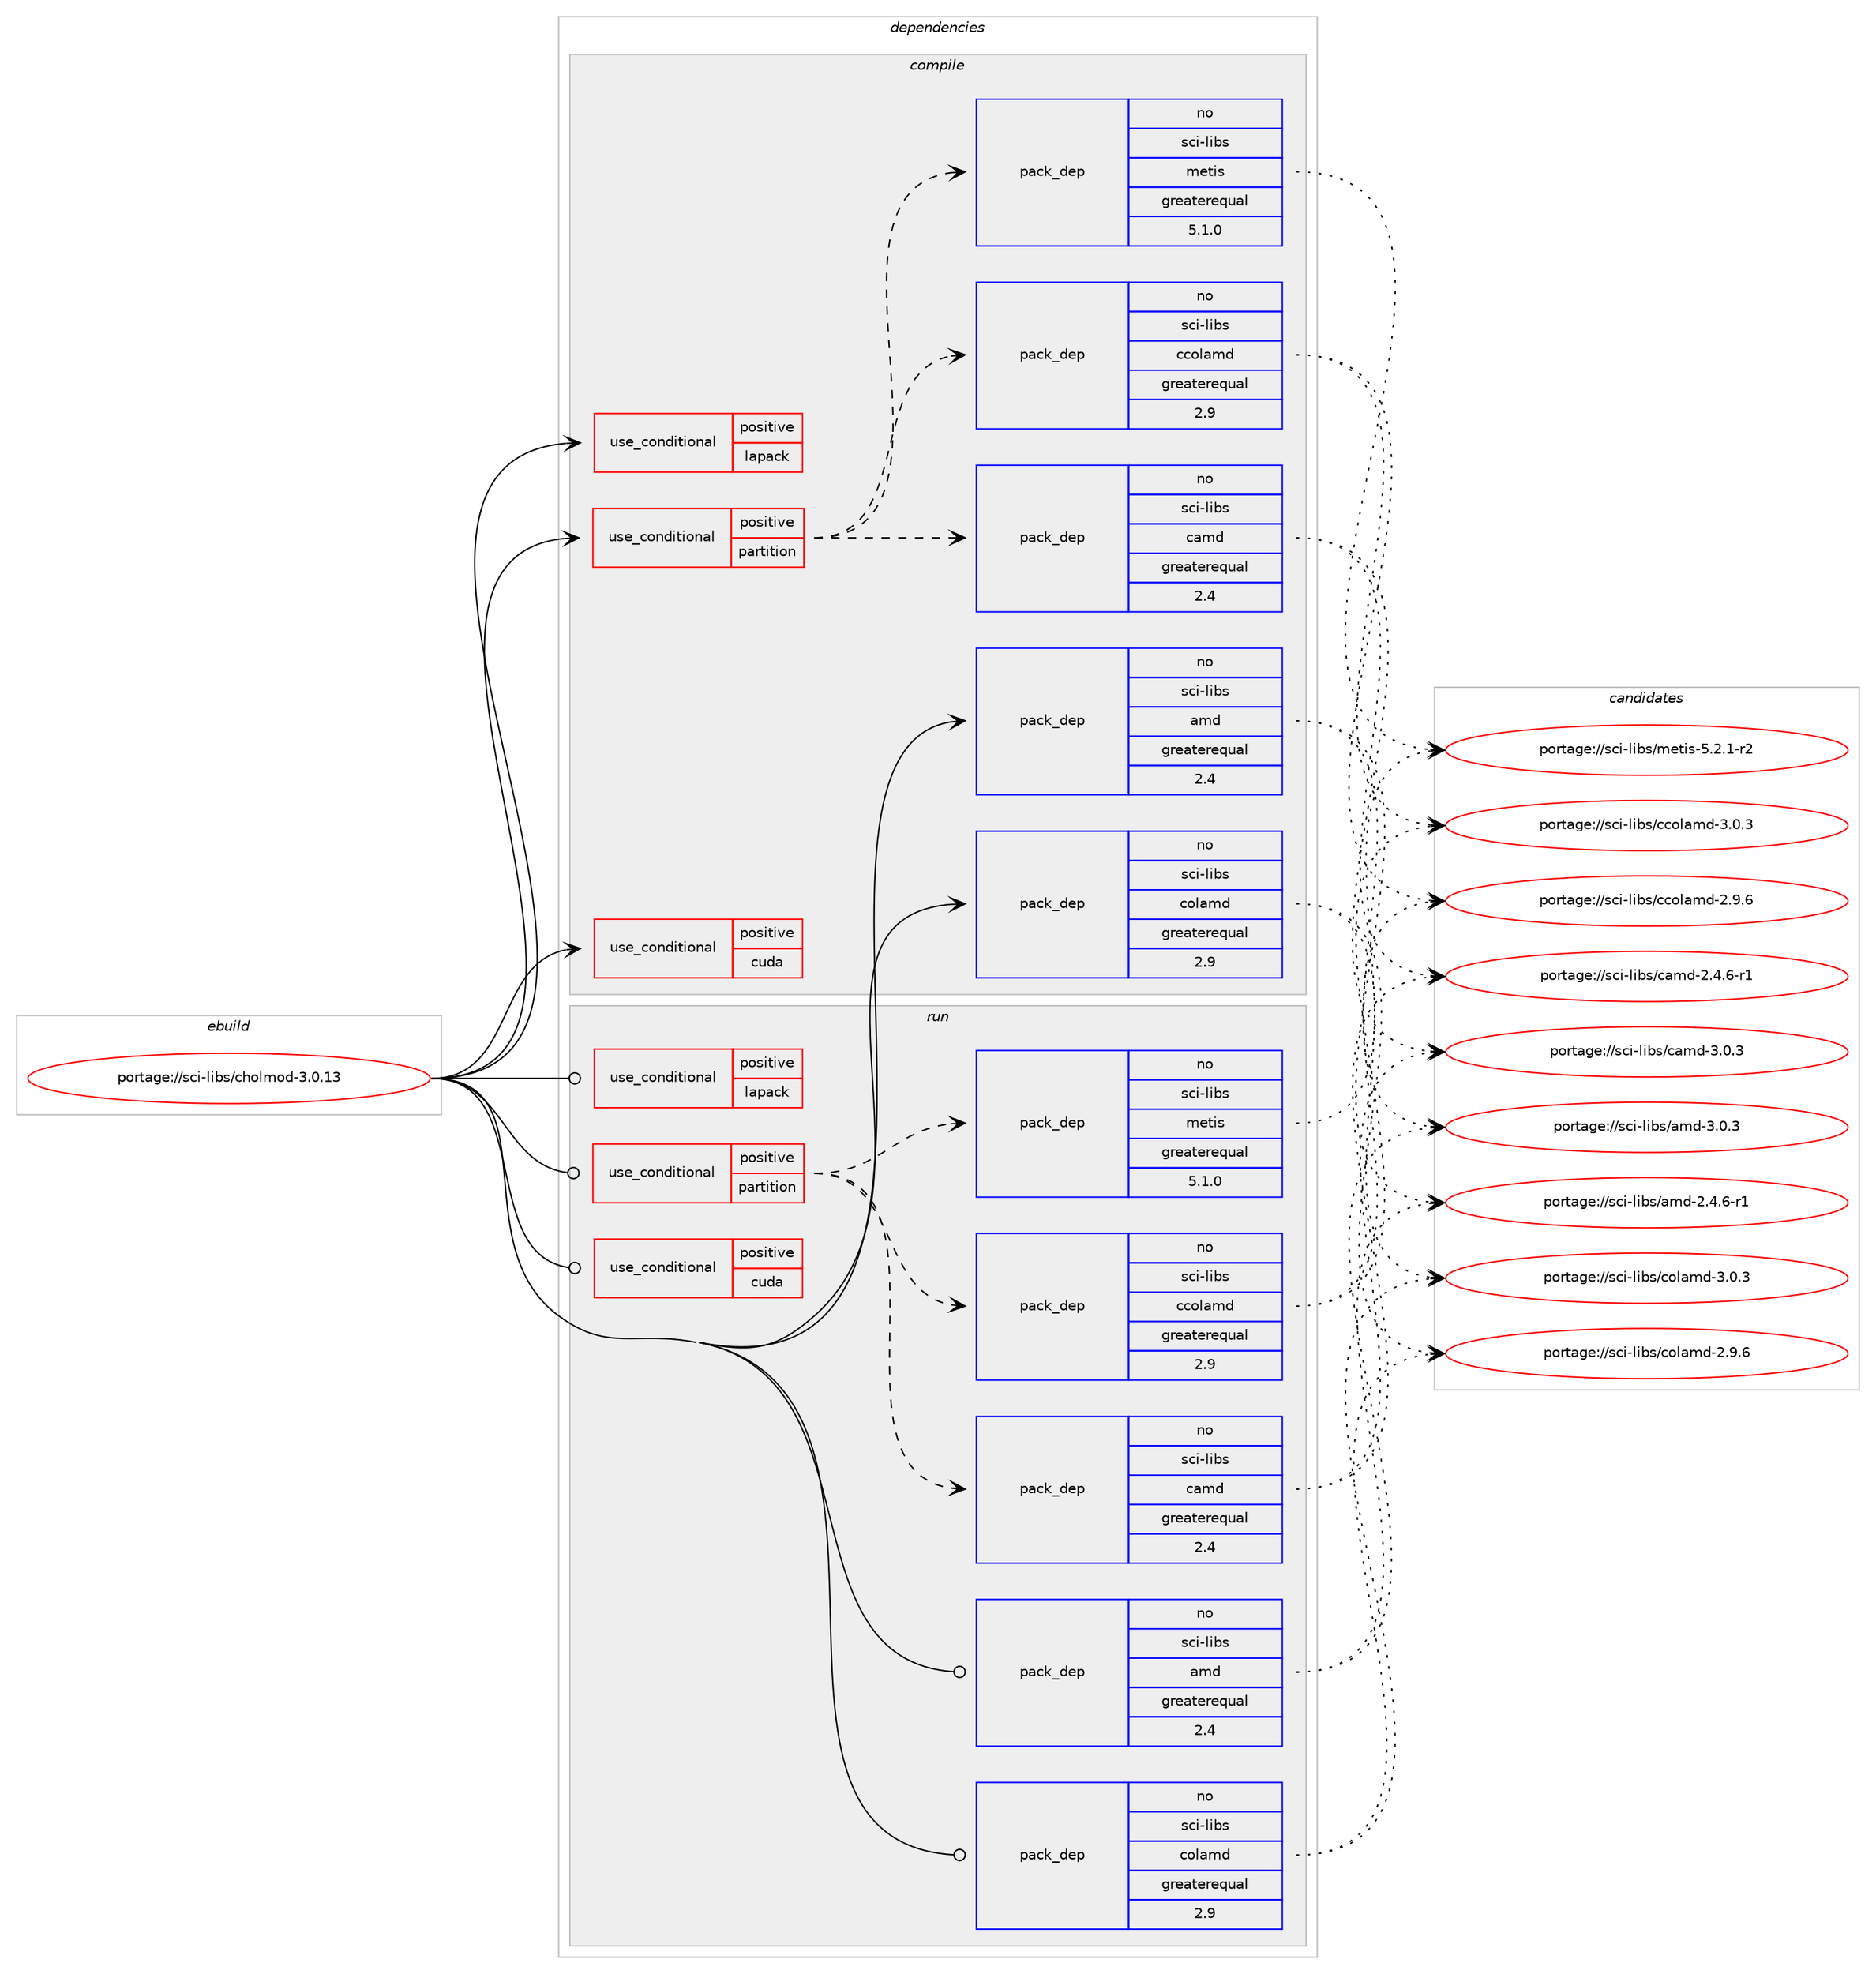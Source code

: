 digraph prolog {

# *************
# Graph options
# *************

newrank=true;
concentrate=true;
compound=true;
graph [rankdir=LR,fontname=Helvetica,fontsize=10,ranksep=1.5];#, ranksep=2.5, nodesep=0.2];
edge  [arrowhead=vee];
node  [fontname=Helvetica,fontsize=10];

# **********
# The ebuild
# **********

subgraph cluster_leftcol {
color=gray;
rank=same;
label=<<i>ebuild</i>>;
id [label="portage://sci-libs/cholmod-3.0.13", color=red, width=4, href="../sci-libs/cholmod-3.0.13.svg"];
}

# ****************
# The dependencies
# ****************

subgraph cluster_midcol {
color=gray;
label=<<i>dependencies</i>>;
subgraph cluster_compile {
fillcolor="#eeeeee";
style=filled;
label=<<i>compile</i>>;
subgraph cond103046 {
dependency200633 [label=<<TABLE BORDER="0" CELLBORDER="1" CELLSPACING="0" CELLPADDING="4"><TR><TD ROWSPAN="3" CELLPADDING="10">use_conditional</TD></TR><TR><TD>positive</TD></TR><TR><TD>cuda</TD></TR></TABLE>>, shape=none, color=red];
# *** BEGIN UNKNOWN DEPENDENCY TYPE (TODO) ***
# dependency200633 -> package_dependency(portage://sci-libs/cholmod-3.0.13,install,no,x11-drivers,nvidia-drivers,none,[,,],[],[])
# *** END UNKNOWN DEPENDENCY TYPE (TODO) ***

# *** BEGIN UNKNOWN DEPENDENCY TYPE (TODO) ***
# dependency200633 -> package_dependency(portage://sci-libs/cholmod-3.0.13,install,no,dev-util,nvidia-cuda-toolkit,none,[,,],[],[])
# *** END UNKNOWN DEPENDENCY TYPE (TODO) ***

}
id:e -> dependency200633:w [weight=20,style="solid",arrowhead="vee"];
subgraph cond103047 {
dependency200634 [label=<<TABLE BORDER="0" CELLBORDER="1" CELLSPACING="0" CELLPADDING="4"><TR><TD ROWSPAN="3" CELLPADDING="10">use_conditional</TD></TR><TR><TD>positive</TD></TR><TR><TD>lapack</TD></TR></TABLE>>, shape=none, color=red];
# *** BEGIN UNKNOWN DEPENDENCY TYPE (TODO) ***
# dependency200634 -> package_dependency(portage://sci-libs/cholmod-3.0.13,install,no,virtual,lapack,none,[,,],[],[])
# *** END UNKNOWN DEPENDENCY TYPE (TODO) ***

}
id:e -> dependency200634:w [weight=20,style="solid",arrowhead="vee"];
subgraph cond103048 {
dependency200635 [label=<<TABLE BORDER="0" CELLBORDER="1" CELLSPACING="0" CELLPADDING="4"><TR><TD ROWSPAN="3" CELLPADDING="10">use_conditional</TD></TR><TR><TD>positive</TD></TR><TR><TD>partition</TD></TR></TABLE>>, shape=none, color=red];
subgraph pack94808 {
dependency200636 [label=<<TABLE BORDER="0" CELLBORDER="1" CELLSPACING="0" CELLPADDING="4" WIDTH="220"><TR><TD ROWSPAN="6" CELLPADDING="30">pack_dep</TD></TR><TR><TD WIDTH="110">no</TD></TR><TR><TD>sci-libs</TD></TR><TR><TD>camd</TD></TR><TR><TD>greaterequal</TD></TR><TR><TD>2.4</TD></TR></TABLE>>, shape=none, color=blue];
}
dependency200635:e -> dependency200636:w [weight=20,style="dashed",arrowhead="vee"];
subgraph pack94809 {
dependency200637 [label=<<TABLE BORDER="0" CELLBORDER="1" CELLSPACING="0" CELLPADDING="4" WIDTH="220"><TR><TD ROWSPAN="6" CELLPADDING="30">pack_dep</TD></TR><TR><TD WIDTH="110">no</TD></TR><TR><TD>sci-libs</TD></TR><TR><TD>ccolamd</TD></TR><TR><TD>greaterequal</TD></TR><TR><TD>2.9</TD></TR></TABLE>>, shape=none, color=blue];
}
dependency200635:e -> dependency200637:w [weight=20,style="dashed",arrowhead="vee"];
subgraph pack94810 {
dependency200638 [label=<<TABLE BORDER="0" CELLBORDER="1" CELLSPACING="0" CELLPADDING="4" WIDTH="220"><TR><TD ROWSPAN="6" CELLPADDING="30">pack_dep</TD></TR><TR><TD WIDTH="110">no</TD></TR><TR><TD>sci-libs</TD></TR><TR><TD>metis</TD></TR><TR><TD>greaterequal</TD></TR><TR><TD>5.1.0</TD></TR></TABLE>>, shape=none, color=blue];
}
dependency200635:e -> dependency200638:w [weight=20,style="dashed",arrowhead="vee"];
}
id:e -> dependency200635:w [weight=20,style="solid",arrowhead="vee"];
subgraph pack94811 {
dependency200639 [label=<<TABLE BORDER="0" CELLBORDER="1" CELLSPACING="0" CELLPADDING="4" WIDTH="220"><TR><TD ROWSPAN="6" CELLPADDING="30">pack_dep</TD></TR><TR><TD WIDTH="110">no</TD></TR><TR><TD>sci-libs</TD></TR><TR><TD>amd</TD></TR><TR><TD>greaterequal</TD></TR><TR><TD>2.4</TD></TR></TABLE>>, shape=none, color=blue];
}
id:e -> dependency200639:w [weight=20,style="solid",arrowhead="vee"];
subgraph pack94812 {
dependency200640 [label=<<TABLE BORDER="0" CELLBORDER="1" CELLSPACING="0" CELLPADDING="4" WIDTH="220"><TR><TD ROWSPAN="6" CELLPADDING="30">pack_dep</TD></TR><TR><TD WIDTH="110">no</TD></TR><TR><TD>sci-libs</TD></TR><TR><TD>colamd</TD></TR><TR><TD>greaterequal</TD></TR><TR><TD>2.9</TD></TR></TABLE>>, shape=none, color=blue];
}
id:e -> dependency200640:w [weight=20,style="solid",arrowhead="vee"];
}
subgraph cluster_compileandrun {
fillcolor="#eeeeee";
style=filled;
label=<<i>compile and run</i>>;
}
subgraph cluster_run {
fillcolor="#eeeeee";
style=filled;
label=<<i>run</i>>;
subgraph cond103049 {
dependency200641 [label=<<TABLE BORDER="0" CELLBORDER="1" CELLSPACING="0" CELLPADDING="4"><TR><TD ROWSPAN="3" CELLPADDING="10">use_conditional</TD></TR><TR><TD>positive</TD></TR><TR><TD>cuda</TD></TR></TABLE>>, shape=none, color=red];
# *** BEGIN UNKNOWN DEPENDENCY TYPE (TODO) ***
# dependency200641 -> package_dependency(portage://sci-libs/cholmod-3.0.13,run,no,x11-drivers,nvidia-drivers,none,[,,],[],[])
# *** END UNKNOWN DEPENDENCY TYPE (TODO) ***

# *** BEGIN UNKNOWN DEPENDENCY TYPE (TODO) ***
# dependency200641 -> package_dependency(portage://sci-libs/cholmod-3.0.13,run,no,dev-util,nvidia-cuda-toolkit,none,[,,],[],[])
# *** END UNKNOWN DEPENDENCY TYPE (TODO) ***

}
id:e -> dependency200641:w [weight=20,style="solid",arrowhead="odot"];
subgraph cond103050 {
dependency200642 [label=<<TABLE BORDER="0" CELLBORDER="1" CELLSPACING="0" CELLPADDING="4"><TR><TD ROWSPAN="3" CELLPADDING="10">use_conditional</TD></TR><TR><TD>positive</TD></TR><TR><TD>lapack</TD></TR></TABLE>>, shape=none, color=red];
# *** BEGIN UNKNOWN DEPENDENCY TYPE (TODO) ***
# dependency200642 -> package_dependency(portage://sci-libs/cholmod-3.0.13,run,no,virtual,lapack,none,[,,],[],[])
# *** END UNKNOWN DEPENDENCY TYPE (TODO) ***

}
id:e -> dependency200642:w [weight=20,style="solid",arrowhead="odot"];
subgraph cond103051 {
dependency200643 [label=<<TABLE BORDER="0" CELLBORDER="1" CELLSPACING="0" CELLPADDING="4"><TR><TD ROWSPAN="3" CELLPADDING="10">use_conditional</TD></TR><TR><TD>positive</TD></TR><TR><TD>partition</TD></TR></TABLE>>, shape=none, color=red];
subgraph pack94813 {
dependency200644 [label=<<TABLE BORDER="0" CELLBORDER="1" CELLSPACING="0" CELLPADDING="4" WIDTH="220"><TR><TD ROWSPAN="6" CELLPADDING="30">pack_dep</TD></TR><TR><TD WIDTH="110">no</TD></TR><TR><TD>sci-libs</TD></TR><TR><TD>camd</TD></TR><TR><TD>greaterequal</TD></TR><TR><TD>2.4</TD></TR></TABLE>>, shape=none, color=blue];
}
dependency200643:e -> dependency200644:w [weight=20,style="dashed",arrowhead="vee"];
subgraph pack94814 {
dependency200645 [label=<<TABLE BORDER="0" CELLBORDER="1" CELLSPACING="0" CELLPADDING="4" WIDTH="220"><TR><TD ROWSPAN="6" CELLPADDING="30">pack_dep</TD></TR><TR><TD WIDTH="110">no</TD></TR><TR><TD>sci-libs</TD></TR><TR><TD>ccolamd</TD></TR><TR><TD>greaterequal</TD></TR><TR><TD>2.9</TD></TR></TABLE>>, shape=none, color=blue];
}
dependency200643:e -> dependency200645:w [weight=20,style="dashed",arrowhead="vee"];
subgraph pack94815 {
dependency200646 [label=<<TABLE BORDER="0" CELLBORDER="1" CELLSPACING="0" CELLPADDING="4" WIDTH="220"><TR><TD ROWSPAN="6" CELLPADDING="30">pack_dep</TD></TR><TR><TD WIDTH="110">no</TD></TR><TR><TD>sci-libs</TD></TR><TR><TD>metis</TD></TR><TR><TD>greaterequal</TD></TR><TR><TD>5.1.0</TD></TR></TABLE>>, shape=none, color=blue];
}
dependency200643:e -> dependency200646:w [weight=20,style="dashed",arrowhead="vee"];
}
id:e -> dependency200643:w [weight=20,style="solid",arrowhead="odot"];
subgraph pack94816 {
dependency200647 [label=<<TABLE BORDER="0" CELLBORDER="1" CELLSPACING="0" CELLPADDING="4" WIDTH="220"><TR><TD ROWSPAN="6" CELLPADDING="30">pack_dep</TD></TR><TR><TD WIDTH="110">no</TD></TR><TR><TD>sci-libs</TD></TR><TR><TD>amd</TD></TR><TR><TD>greaterequal</TD></TR><TR><TD>2.4</TD></TR></TABLE>>, shape=none, color=blue];
}
id:e -> dependency200647:w [weight=20,style="solid",arrowhead="odot"];
subgraph pack94817 {
dependency200648 [label=<<TABLE BORDER="0" CELLBORDER="1" CELLSPACING="0" CELLPADDING="4" WIDTH="220"><TR><TD ROWSPAN="6" CELLPADDING="30">pack_dep</TD></TR><TR><TD WIDTH="110">no</TD></TR><TR><TD>sci-libs</TD></TR><TR><TD>colamd</TD></TR><TR><TD>greaterequal</TD></TR><TR><TD>2.9</TD></TR></TABLE>>, shape=none, color=blue];
}
id:e -> dependency200648:w [weight=20,style="solid",arrowhead="odot"];
}
}

# **************
# The candidates
# **************

subgraph cluster_choices {
rank=same;
color=gray;
label=<<i>candidates</i>>;

subgraph choice94808 {
color=black;
nodesep=1;
choice1159910545108105981154799971091004550465246544511449 [label="portage://sci-libs/camd-2.4.6-r1", color=red, width=4,href="../sci-libs/camd-2.4.6-r1.svg"];
choice115991054510810598115479997109100455146484651 [label="portage://sci-libs/camd-3.0.3", color=red, width=4,href="../sci-libs/camd-3.0.3.svg"];
dependency200636:e -> choice1159910545108105981154799971091004550465246544511449:w [style=dotted,weight="100"];
dependency200636:e -> choice115991054510810598115479997109100455146484651:w [style=dotted,weight="100"];
}
subgraph choice94809 {
color=black;
nodesep=1;
choice11599105451081059811547999911110897109100455046574654 [label="portage://sci-libs/ccolamd-2.9.6", color=red, width=4,href="../sci-libs/ccolamd-2.9.6.svg"];
choice11599105451081059811547999911110897109100455146484651 [label="portage://sci-libs/ccolamd-3.0.3", color=red, width=4,href="../sci-libs/ccolamd-3.0.3.svg"];
dependency200637:e -> choice11599105451081059811547999911110897109100455046574654:w [style=dotted,weight="100"];
dependency200637:e -> choice11599105451081059811547999911110897109100455146484651:w [style=dotted,weight="100"];
}
subgraph choice94810 {
color=black;
nodesep=1;
choice115991054510810598115471091011161051154553465046494511450 [label="portage://sci-libs/metis-5.2.1-r2", color=red, width=4,href="../sci-libs/metis-5.2.1-r2.svg"];
dependency200638:e -> choice115991054510810598115471091011161051154553465046494511450:w [style=dotted,weight="100"];
}
subgraph choice94811 {
color=black;
nodesep=1;
choice11599105451081059811547971091004550465246544511449 [label="portage://sci-libs/amd-2.4.6-r1", color=red, width=4,href="../sci-libs/amd-2.4.6-r1.svg"];
choice1159910545108105981154797109100455146484651 [label="portage://sci-libs/amd-3.0.3", color=red, width=4,href="../sci-libs/amd-3.0.3.svg"];
dependency200639:e -> choice11599105451081059811547971091004550465246544511449:w [style=dotted,weight="100"];
dependency200639:e -> choice1159910545108105981154797109100455146484651:w [style=dotted,weight="100"];
}
subgraph choice94812 {
color=black;
nodesep=1;
choice115991054510810598115479911110897109100455046574654 [label="portage://sci-libs/colamd-2.9.6", color=red, width=4,href="../sci-libs/colamd-2.9.6.svg"];
choice115991054510810598115479911110897109100455146484651 [label="portage://sci-libs/colamd-3.0.3", color=red, width=4,href="../sci-libs/colamd-3.0.3.svg"];
dependency200640:e -> choice115991054510810598115479911110897109100455046574654:w [style=dotted,weight="100"];
dependency200640:e -> choice115991054510810598115479911110897109100455146484651:w [style=dotted,weight="100"];
}
subgraph choice94813 {
color=black;
nodesep=1;
choice1159910545108105981154799971091004550465246544511449 [label="portage://sci-libs/camd-2.4.6-r1", color=red, width=4,href="../sci-libs/camd-2.4.6-r1.svg"];
choice115991054510810598115479997109100455146484651 [label="portage://sci-libs/camd-3.0.3", color=red, width=4,href="../sci-libs/camd-3.0.3.svg"];
dependency200644:e -> choice1159910545108105981154799971091004550465246544511449:w [style=dotted,weight="100"];
dependency200644:e -> choice115991054510810598115479997109100455146484651:w [style=dotted,weight="100"];
}
subgraph choice94814 {
color=black;
nodesep=1;
choice11599105451081059811547999911110897109100455046574654 [label="portage://sci-libs/ccolamd-2.9.6", color=red, width=4,href="../sci-libs/ccolamd-2.9.6.svg"];
choice11599105451081059811547999911110897109100455146484651 [label="portage://sci-libs/ccolamd-3.0.3", color=red, width=4,href="../sci-libs/ccolamd-3.0.3.svg"];
dependency200645:e -> choice11599105451081059811547999911110897109100455046574654:w [style=dotted,weight="100"];
dependency200645:e -> choice11599105451081059811547999911110897109100455146484651:w [style=dotted,weight="100"];
}
subgraph choice94815 {
color=black;
nodesep=1;
choice115991054510810598115471091011161051154553465046494511450 [label="portage://sci-libs/metis-5.2.1-r2", color=red, width=4,href="../sci-libs/metis-5.2.1-r2.svg"];
dependency200646:e -> choice115991054510810598115471091011161051154553465046494511450:w [style=dotted,weight="100"];
}
subgraph choice94816 {
color=black;
nodesep=1;
choice11599105451081059811547971091004550465246544511449 [label="portage://sci-libs/amd-2.4.6-r1", color=red, width=4,href="../sci-libs/amd-2.4.6-r1.svg"];
choice1159910545108105981154797109100455146484651 [label="portage://sci-libs/amd-3.0.3", color=red, width=4,href="../sci-libs/amd-3.0.3.svg"];
dependency200647:e -> choice11599105451081059811547971091004550465246544511449:w [style=dotted,weight="100"];
dependency200647:e -> choice1159910545108105981154797109100455146484651:w [style=dotted,weight="100"];
}
subgraph choice94817 {
color=black;
nodesep=1;
choice115991054510810598115479911110897109100455046574654 [label="portage://sci-libs/colamd-2.9.6", color=red, width=4,href="../sci-libs/colamd-2.9.6.svg"];
choice115991054510810598115479911110897109100455146484651 [label="portage://sci-libs/colamd-3.0.3", color=red, width=4,href="../sci-libs/colamd-3.0.3.svg"];
dependency200648:e -> choice115991054510810598115479911110897109100455046574654:w [style=dotted,weight="100"];
dependency200648:e -> choice115991054510810598115479911110897109100455146484651:w [style=dotted,weight="100"];
}
}

}
